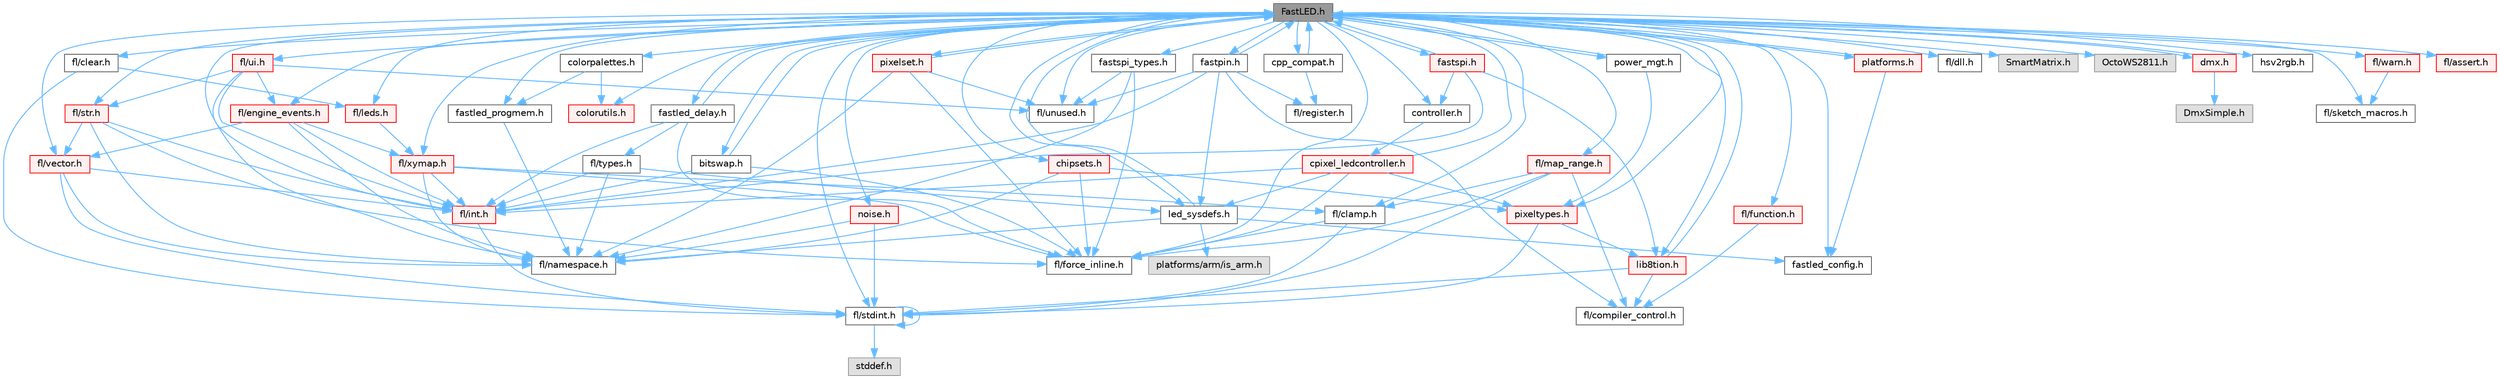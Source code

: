 digraph "FastLED.h"
{
 // INTERACTIVE_SVG=YES
 // LATEX_PDF_SIZE
  bgcolor="transparent";
  edge [fontname=Helvetica,fontsize=10,labelfontname=Helvetica,labelfontsize=10];
  node [fontname=Helvetica,fontsize=10,shape=box,height=0.2,width=0.4];
  Node1 [id="Node000001",label="FastLED.h",height=0.2,width=0.4,color="gray40", fillcolor="grey60", style="filled", fontcolor="black",tooltip="central include file for FastLED, defines the CFastLED class/object"];
  Node1 -> Node2 [id="edge1_Node000001_Node000002",color="steelblue1",style="solid",tooltip=" "];
  Node2 [id="Node000002",label="fl/stdint.h",height=0.2,width=0.4,color="grey40", fillcolor="white", style="filled",URL="$df/dd8/stdint_8h.html",tooltip=" "];
  Node2 -> Node3 [id="edge2_Node000002_Node000003",color="steelblue1",style="solid",tooltip=" "];
  Node3 [id="Node000003",label="stddef.h",height=0.2,width=0.4,color="grey60", fillcolor="#E0E0E0", style="filled",tooltip=" "];
  Node2 -> Node2 [id="edge3_Node000002_Node000002",color="steelblue1",style="solid",tooltip=" "];
  Node1 -> Node4 [id="edge4_Node000001_Node000004",color="steelblue1",style="solid",tooltip=" "];
  Node4 [id="Node000004",label="fl/dll.h",height=0.2,width=0.4,color="grey40", fillcolor="white", style="filled",URL="$d3/d4b/dll_8h.html",tooltip="FastLED dynamic library interface - lightweight header for external callers."];
  Node1 -> Node5 [id="edge5_Node000001_Node000005",color="steelblue1",style="solid",tooltip=" "];
  Node5 [id="Node000005",label="SmartMatrix.h",height=0.2,width=0.4,color="grey60", fillcolor="#E0E0E0", style="filled",tooltip=" "];
  Node1 -> Node6 [id="edge6_Node000001_Node000006",color="steelblue1",style="solid",tooltip=" "];
  Node6 [id="Node000006",label="OctoWS2811.h",height=0.2,width=0.4,color="grey60", fillcolor="#E0E0E0", style="filled",tooltip=" "];
  Node1 -> Node7 [id="edge7_Node000001_Node000007",color="steelblue1",style="solid",tooltip=" "];
  Node7 [id="Node000007",label="fl/force_inline.h",height=0.2,width=0.4,color="grey40", fillcolor="white", style="filled",URL="$d4/d64/force__inline_8h.html",tooltip=" "];
  Node1 -> Node8 [id="edge8_Node000001_Node000008",color="steelblue1",style="solid",tooltip=" "];
  Node8 [id="Node000008",label="cpp_compat.h",height=0.2,width=0.4,color="grey40", fillcolor="white", style="filled",URL="$d9/d13/cpp__compat_8h.html",tooltip="Compatibility functions based on C++ version."];
  Node8 -> Node1 [id="edge9_Node000008_Node000001",color="steelblue1",style="solid",tooltip=" "];
  Node8 -> Node9 [id="edge10_Node000008_Node000009",color="steelblue1",style="solid",tooltip=" "];
  Node9 [id="Node000009",label="fl/register.h",height=0.2,width=0.4,color="grey40", fillcolor="white", style="filled",URL="$df/d80/register_8h.html",tooltip=" "];
  Node1 -> Node10 [id="edge11_Node000001_Node000010",color="steelblue1",style="solid",tooltip=" "];
  Node10 [id="Node000010",label="fastled_config.h",height=0.2,width=0.4,color="grey40", fillcolor="white", style="filled",URL="$d5/d11/fastled__config_8h.html",tooltip="Contains definitions that can be used to configure FastLED at compile time."];
  Node1 -> Node11 [id="edge12_Node000001_Node000011",color="steelblue1",style="solid",tooltip=" "];
  Node11 [id="Node000011",label="led_sysdefs.h",height=0.2,width=0.4,color="grey40", fillcolor="white", style="filled",URL="$d9/d3e/led__sysdefs_8h.html",tooltip="Determines which platform system definitions to include."];
  Node11 -> Node1 [id="edge13_Node000011_Node000001",color="steelblue1",style="solid",tooltip=" "];
  Node11 -> Node10 [id="edge14_Node000011_Node000010",color="steelblue1",style="solid",tooltip=" "];
  Node11 -> Node12 [id="edge15_Node000011_Node000012",color="steelblue1",style="solid",tooltip=" "];
  Node12 [id="Node000012",label="platforms/arm/is_arm.h",height=0.2,width=0.4,color="grey60", fillcolor="#E0E0E0", style="filled",tooltip=" "];
  Node11 -> Node13 [id="edge16_Node000011_Node000013",color="steelblue1",style="solid",tooltip=" "];
  Node13 [id="Node000013",label="fl/namespace.h",height=0.2,width=0.4,color="grey40", fillcolor="white", style="filled",URL="$df/d2a/namespace_8h.html",tooltip="Implements the FastLED namespace macros."];
  Node1 -> Node14 [id="edge17_Node000001_Node000014",color="steelblue1",style="solid",tooltip=" "];
  Node14 [id="Node000014",label="fastled_delay.h",height=0.2,width=0.4,color="grey40", fillcolor="white", style="filled",URL="$d0/da8/fastled__delay_8h.html",tooltip="Utility functions and classes for managing delay cycles."];
  Node14 -> Node1 [id="edge18_Node000014_Node000001",color="steelblue1",style="solid",tooltip=" "];
  Node14 -> Node15 [id="edge19_Node000014_Node000015",color="steelblue1",style="solid",tooltip=" "];
  Node15 [id="Node000015",label="fl/types.h",height=0.2,width=0.4,color="grey40", fillcolor="white", style="filled",URL="$d7/da1/fl_2types_8h.html",tooltip=" "];
  Node15 -> Node13 [id="edge20_Node000015_Node000013",color="steelblue1",style="solid",tooltip=" "];
  Node15 -> Node16 [id="edge21_Node000015_Node000016",color="steelblue1",style="solid",tooltip=" "];
  Node16 [id="Node000016",label="fl/int.h",height=0.2,width=0.4,color="red", fillcolor="#FFF0F0", style="filled",URL="$d3/d7e/int_8h.html",tooltip=" "];
  Node16 -> Node2 [id="edge22_Node000016_Node000002",color="steelblue1",style="solid",tooltip=" "];
  Node15 -> Node11 [id="edge23_Node000015_Node000011",color="steelblue1",style="solid",tooltip=" "];
  Node14 -> Node7 [id="edge24_Node000014_Node000007",color="steelblue1",style="solid",tooltip=" "];
  Node14 -> Node16 [id="edge25_Node000014_Node000016",color="steelblue1",style="solid",tooltip=" "];
  Node1 -> Node18 [id="edge26_Node000001_Node000018",color="steelblue1",style="solid",tooltip=" "];
  Node18 [id="Node000018",label="bitswap.h",height=0.2,width=0.4,color="grey40", fillcolor="white", style="filled",URL="$de/ded/bitswap_8h.html",tooltip="Functions for doing a rotation of bits/bytes used by parallel output."];
  Node18 -> Node1 [id="edge27_Node000018_Node000001",color="steelblue1",style="solid",tooltip=" "];
  Node18 -> Node7 [id="edge28_Node000018_Node000007",color="steelblue1",style="solid",tooltip=" "];
  Node18 -> Node16 [id="edge29_Node000018_Node000016",color="steelblue1",style="solid",tooltip=" "];
  Node1 -> Node19 [id="edge30_Node000001_Node000019",color="steelblue1",style="solid",tooltip=" "];
  Node19 [id="Node000019",label="controller.h",height=0.2,width=0.4,color="grey40", fillcolor="white", style="filled",URL="$d2/dd9/controller_8h.html",tooltip="deprecated: base definitions used by led controllers for writing out led data"];
  Node19 -> Node20 [id="edge31_Node000019_Node000020",color="steelblue1",style="solid",tooltip=" "];
  Node20 [id="Node000020",label="cpixel_ledcontroller.h",height=0.2,width=0.4,color="red", fillcolor="#FFF0F0", style="filled",URL="$d9/d57/cpixel__ledcontroller_8h.html",tooltip="defines the templated version of the CLEDController class"];
  Node20 -> Node1 [id="edge32_Node000020_Node000001",color="steelblue1",style="solid",tooltip=" "];
  Node20 -> Node11 [id="edge33_Node000020_Node000011",color="steelblue1",style="solid",tooltip=" "];
  Node20 -> Node21 [id="edge34_Node000020_Node000021",color="steelblue1",style="solid",tooltip=" "];
  Node21 [id="Node000021",label="pixeltypes.h",height=0.2,width=0.4,color="red", fillcolor="#FFF0F0", style="filled",URL="$d2/dba/pixeltypes_8h.html",tooltip="Includes defintions for RGB and HSV pixels."];
  Node21 -> Node2 [id="edge35_Node000021_Node000002",color="steelblue1",style="solid",tooltip=" "];
  Node21 -> Node22 [id="edge36_Node000021_Node000022",color="steelblue1",style="solid",tooltip=" "];
  Node22 [id="Node000022",label="lib8tion.h",height=0.2,width=0.4,color="red", fillcolor="#FFF0F0", style="filled",URL="$df/da5/lib8tion_8h.html",tooltip="Fast, efficient 8-bit math functions specifically designed for high-performance LED programming."];
  Node22 -> Node1 [id="edge37_Node000022_Node000001",color="steelblue1",style="solid",tooltip=" "];
  Node22 -> Node25 [id="edge38_Node000022_Node000025",color="steelblue1",style="solid",tooltip=" "];
  Node25 [id="Node000025",label="fl/compiler_control.h",height=0.2,width=0.4,color="grey40", fillcolor="white", style="filled",URL="$d4/d54/compiler__control_8h.html",tooltip=" "];
  Node22 -> Node2 [id="edge39_Node000022_Node000002",color="steelblue1",style="solid",tooltip=" "];
  Node20 -> Node7 [id="edge40_Node000020_Node000007",color="steelblue1",style="solid",tooltip=" "];
  Node20 -> Node16 [id="edge41_Node000020_Node000016",color="steelblue1",style="solid",tooltip=" "];
  Node1 -> Node118 [id="edge42_Node000001_Node000118",color="steelblue1",style="solid",tooltip=" "];
  Node118 [id="Node000118",label="fastpin.h",height=0.2,width=0.4,color="grey40", fillcolor="white", style="filled",URL="$db/d65/fastpin_8h.html",tooltip="Class base definitions for defining fast pin access."];
  Node118 -> Node1 [id="edge43_Node000118_Node000001",color="steelblue1",style="solid",tooltip=" "];
  Node118 -> Node25 [id="edge44_Node000118_Node000025",color="steelblue1",style="solid",tooltip=" "];
  Node118 -> Node11 [id="edge45_Node000118_Node000011",color="steelblue1",style="solid",tooltip=" "];
  Node118 -> Node55 [id="edge46_Node000118_Node000055",color="steelblue1",style="solid",tooltip=" "];
  Node55 [id="Node000055",label="fl/unused.h",height=0.2,width=0.4,color="grey40", fillcolor="white", style="filled",URL="$d8/d4b/unused_8h.html",tooltip=" "];
  Node118 -> Node16 [id="edge47_Node000118_Node000016",color="steelblue1",style="solid",tooltip=" "];
  Node118 -> Node9 [id="edge48_Node000118_Node000009",color="steelblue1",style="solid",tooltip=" "];
  Node1 -> Node119 [id="edge49_Node000001_Node000119",color="steelblue1",style="solid",tooltip=" "];
  Node119 [id="Node000119",label="fastspi_types.h",height=0.2,width=0.4,color="grey40", fillcolor="white", style="filled",URL="$d2/ddb/fastspi__types_8h.html",tooltip="Data types and constants used by SPI interfaces."];
  Node119 -> Node7 [id="edge50_Node000119_Node000007",color="steelblue1",style="solid",tooltip=" "];
  Node119 -> Node13 [id="edge51_Node000119_Node000013",color="steelblue1",style="solid",tooltip=" "];
  Node119 -> Node55 [id="edge52_Node000119_Node000055",color="steelblue1",style="solid",tooltip=" "];
  Node1 -> Node120 [id="edge53_Node000001_Node000120",color="steelblue1",style="solid",tooltip=" "];
  Node120 [id="Node000120",label="dmx.h",height=0.2,width=0.4,color="red", fillcolor="#FFF0F0", style="filled",URL="$d3/de1/dmx_8h.html",tooltip="Defines the DMX512-based LED controllers."];
  Node120 -> Node1 [id="edge54_Node000120_Node000001",color="steelblue1",style="solid",tooltip=" "];
  Node120 -> Node121 [id="edge55_Node000120_Node000121",color="steelblue1",style="solid",tooltip=" "];
  Node121 [id="Node000121",label="DmxSimple.h",height=0.2,width=0.4,color="grey60", fillcolor="#E0E0E0", style="filled",tooltip=" "];
  Node1 -> Node123 [id="edge56_Node000001_Node000123",color="steelblue1",style="solid",tooltip=" "];
  Node123 [id="Node000123",label="platforms.h",height=0.2,width=0.4,color="red", fillcolor="#FFF0F0", style="filled",URL="$da/dc9/platforms_8h.html",tooltip="Determines which platforms headers to include."];
  Node123 -> Node1 [id="edge57_Node000123_Node000001",color="steelblue1",style="solid",tooltip=" "];
  Node123 -> Node10 [id="edge58_Node000123_Node000010",color="steelblue1",style="solid",tooltip=" "];
  Node1 -> Node31 [id="edge59_Node000001_Node000031",color="steelblue1",style="solid",tooltip=" "];
  Node31 [id="Node000031",label="fastled_progmem.h",height=0.2,width=0.4,color="grey40", fillcolor="white", style="filled",URL="$df/dab/fastled__progmem_8h.html",tooltip="Wrapper definitions to allow seamless use of PROGMEM in environments that have it."];
  Node31 -> Node13 [id="edge60_Node000031_Node000013",color="steelblue1",style="solid",tooltip=" "];
  Node1 -> Node22 [id="edge61_Node000001_Node000022",color="steelblue1",style="solid",tooltip=" "];
  Node1 -> Node21 [id="edge62_Node000001_Node000021",color="steelblue1",style="solid",tooltip=" "];
  Node1 -> Node79 [id="edge63_Node000001_Node000079",color="steelblue1",style="solid",tooltip=" "];
  Node79 [id="Node000079",label="hsv2rgb.h",height=0.2,width=0.4,color="grey40", fillcolor="white", style="filled",URL="$de/d9a/hsv2rgb_8h.html",tooltip="Functions to convert from the HSV colorspace to the RGB colorspace."];
  Node1 -> Node125 [id="edge64_Node000001_Node000125",color="steelblue1",style="solid",tooltip=" "];
  Node125 [id="Node000125",label="colorutils.h",height=0.2,width=0.4,color="red", fillcolor="#FFF0F0", style="filled",URL="$d1/dfb/colorutils_8h.html",tooltip=" "];
  Node1 -> Node130 [id="edge65_Node000001_Node000130",color="steelblue1",style="solid",tooltip=" "];
  Node130 [id="Node000130",label="pixelset.h",height=0.2,width=0.4,color="red", fillcolor="#FFF0F0", style="filled",URL="$d4/d46/pixelset_8h.html",tooltip="Declares classes for managing logical groups of LEDs."];
  Node130 -> Node7 [id="edge66_Node000130_Node000007",color="steelblue1",style="solid",tooltip=" "];
  Node130 -> Node13 [id="edge67_Node000130_Node000013",color="steelblue1",style="solid",tooltip=" "];
  Node130 -> Node55 [id="edge68_Node000130_Node000055",color="steelblue1",style="solid",tooltip=" "];
  Node130 -> Node1 [id="edge69_Node000130_Node000001",color="steelblue1",style="solid",tooltip=" "];
  Node1 -> Node131 [id="edge70_Node000001_Node000131",color="steelblue1",style="solid",tooltip=" "];
  Node131 [id="Node000131",label="colorpalettes.h",height=0.2,width=0.4,color="grey40", fillcolor="white", style="filled",URL="$dc/dcc/colorpalettes_8h.html",tooltip="Declarations for the predefined color palettes supplied by FastLED."];
  Node131 -> Node125 [id="edge71_Node000131_Node000125",color="steelblue1",style="solid",tooltip=" "];
  Node131 -> Node31 [id="edge72_Node000131_Node000031",color="steelblue1",style="solid",tooltip=" "];
  Node1 -> Node132 [id="edge73_Node000001_Node000132",color="steelblue1",style="solid",tooltip=" "];
  Node132 [id="Node000132",label="noise.h",height=0.2,width=0.4,color="red", fillcolor="#FFF0F0", style="filled",URL="$d1/d31/noise_8h.html",tooltip="Functions to generate and fill arrays with noise."];
  Node132 -> Node2 [id="edge74_Node000132_Node000002",color="steelblue1",style="solid",tooltip=" "];
  Node132 -> Node13 [id="edge75_Node000132_Node000013",color="steelblue1",style="solid",tooltip=" "];
  Node1 -> Node133 [id="edge76_Node000001_Node000133",color="steelblue1",style="solid",tooltip=" "];
  Node133 [id="Node000133",label="power_mgt.h",height=0.2,width=0.4,color="grey40", fillcolor="white", style="filled",URL="$dc/d5b/power__mgt_8h.html",tooltip="Functions to limit the power used by FastLED."];
  Node133 -> Node1 [id="edge77_Node000133_Node000001",color="steelblue1",style="solid",tooltip=" "];
  Node133 -> Node21 [id="edge78_Node000133_Node000021",color="steelblue1",style="solid",tooltip=" "];
  Node1 -> Node134 [id="edge79_Node000001_Node000134",color="steelblue1",style="solid",tooltip=" "];
  Node134 [id="Node000134",label="fastspi.h",height=0.2,width=0.4,color="red", fillcolor="#FFF0F0", style="filled",URL="$d6/ddc/fastspi_8h.html",tooltip="Serial peripheral interface (SPI) definitions per platform."];
  Node134 -> Node1 [id="edge80_Node000134_Node000001",color="steelblue1",style="solid",tooltip=" "];
  Node134 -> Node19 [id="edge81_Node000134_Node000019",color="steelblue1",style="solid",tooltip=" "];
  Node134 -> Node22 [id="edge82_Node000134_Node000022",color="steelblue1",style="solid",tooltip=" "];
  Node134 -> Node16 [id="edge83_Node000134_Node000016",color="steelblue1",style="solid",tooltip=" "];
  Node1 -> Node136 [id="edge84_Node000001_Node000136",color="steelblue1",style="solid",tooltip=" "];
  Node136 [id="Node000136",label="chipsets.h",height=0.2,width=0.4,color="red", fillcolor="#FFF0F0", style="filled",URL="$db/d66/chipsets_8h.html",tooltip="Contains the bulk of the definitions for the various LED chipsets supported."];
  Node136 -> Node21 [id="edge85_Node000136_Node000021",color="steelblue1",style="solid",tooltip=" "];
  Node136 -> Node7 [id="edge86_Node000136_Node000007",color="steelblue1",style="solid",tooltip=" "];
  Node136 -> Node13 [id="edge87_Node000136_Node000013",color="steelblue1",style="solid",tooltip=" "];
  Node1 -> Node94 [id="edge88_Node000001_Node000094",color="steelblue1",style="solid",tooltip=" "];
  Node94 [id="Node000094",label="fl/engine_events.h",height=0.2,width=0.4,color="red", fillcolor="#FFF0F0", style="filled",URL="$db/dc0/engine__events_8h.html",tooltip=" "];
  Node94 -> Node13 [id="edge89_Node000094_Node000013",color="steelblue1",style="solid",tooltip=" "];
  Node94 -> Node68 [id="edge90_Node000094_Node000068",color="steelblue1",style="solid",tooltip=" "];
  Node68 [id="Node000068",label="fl/vector.h",height=0.2,width=0.4,color="red", fillcolor="#FFF0F0", style="filled",URL="$d6/d68/vector_8h.html",tooltip=" "];
  Node68 -> Node2 [id="edge91_Node000068_Node000002",color="steelblue1",style="solid",tooltip=" "];
  Node68 -> Node16 [id="edge92_Node000068_Node000016",color="steelblue1",style="solid",tooltip=" "];
  Node68 -> Node13 [id="edge93_Node000068_Node000013",color="steelblue1",style="solid",tooltip=" "];
  Node94 -> Node115 [id="edge94_Node000094_Node000115",color="steelblue1",style="solid",tooltip=" "];
  Node115 [id="Node000115",label="fl/xymap.h",height=0.2,width=0.4,color="red", fillcolor="#FFF0F0", style="filled",URL="$da/d61/xymap_8h.html",tooltip=" "];
  Node115 -> Node16 [id="edge95_Node000115_Node000016",color="steelblue1",style="solid",tooltip=" "];
  Node115 -> Node13 [id="edge96_Node000115_Node000013",color="steelblue1",style="solid",tooltip=" "];
  Node115 -> Node7 [id="edge97_Node000115_Node000007",color="steelblue1",style="solid",tooltip=" "];
  Node115 -> Node37 [id="edge98_Node000115_Node000037",color="steelblue1",style="solid",tooltip=" "];
  Node37 [id="Node000037",label="fl/clamp.h",height=0.2,width=0.4,color="grey40", fillcolor="white", style="filled",URL="$d6/dd3/clamp_8h.html",tooltip=" "];
  Node37 -> Node2 [id="edge99_Node000037_Node000002",color="steelblue1",style="solid",tooltip=" "];
  Node37 -> Node7 [id="edge100_Node000037_Node000007",color="steelblue1",style="solid",tooltip=" "];
  Node94 -> Node16 [id="edge101_Node000094_Node000016",color="steelblue1",style="solid",tooltip=" "];
  Node1 -> Node138 [id="edge102_Node000001_Node000138",color="steelblue1",style="solid",tooltip=" "];
  Node138 [id="Node000138",label="fl/leds.h",height=0.2,width=0.4,color="red", fillcolor="#FFF0F0", style="filled",URL="$da/d78/leds_8h.html",tooltip=" "];
  Node138 -> Node115 [id="edge103_Node000138_Node000115",color="steelblue1",style="solid",tooltip=" "];
  Node1 -> Node16 [id="edge104_Node000001_Node000016",color="steelblue1",style="solid",tooltip=" "];
  Node1 -> Node33 [id="edge105_Node000001_Node000033",color="steelblue1",style="solid",tooltip=" "];
  Node33 [id="Node000033",label="fl/str.h",height=0.2,width=0.4,color="red", fillcolor="#FFF0F0", style="filled",URL="$d1/d93/str_8h.html",tooltip=" "];
  Node33 -> Node16 [id="edge106_Node000033_Node000016",color="steelblue1",style="solid",tooltip=" "];
  Node33 -> Node13 [id="edge107_Node000033_Node000013",color="steelblue1",style="solid",tooltip=" "];
  Node33 -> Node68 [id="edge108_Node000033_Node000068",color="steelblue1",style="solid",tooltip=" "];
  Node33 -> Node7 [id="edge109_Node000033_Node000007",color="steelblue1",style="solid",tooltip=" "];
  Node1 -> Node115 [id="edge110_Node000001_Node000115",color="steelblue1",style="solid",tooltip=" "];
  Node1 -> Node37 [id="edge111_Node000001_Node000037",color="steelblue1",style="solid",tooltip=" "];
  Node1 -> Node38 [id="edge112_Node000001_Node000038",color="steelblue1",style="solid",tooltip=" "];
  Node38 [id="Node000038",label="fl/map_range.h",height=0.2,width=0.4,color="red", fillcolor="#FFF0F0", style="filled",URL="$d1/d47/map__range_8h.html",tooltip=" "];
  Node38 -> Node2 [id="edge113_Node000038_Node000002",color="steelblue1",style="solid",tooltip=" "];
  Node38 -> Node37 [id="edge114_Node000038_Node000037",color="steelblue1",style="solid",tooltip=" "];
  Node38 -> Node7 [id="edge115_Node000038_Node000007",color="steelblue1",style="solid",tooltip=" "];
  Node38 -> Node25 [id="edge116_Node000038_Node000025",color="steelblue1",style="solid",tooltip=" "];
  Node1 -> Node108 [id="edge117_Node000001_Node000108",color="steelblue1",style="solid",tooltip=" "];
  Node108 [id="Node000108",label="fl/warn.h",height=0.2,width=0.4,color="red", fillcolor="#FFF0F0", style="filled",URL="$de/d77/warn_8h.html",tooltip=" "];
  Node108 -> Node111 [id="edge118_Node000108_Node000111",color="steelblue1",style="solid",tooltip=" "];
  Node111 [id="Node000111",label="fl/sketch_macros.h",height=0.2,width=0.4,color="grey40", fillcolor="white", style="filled",URL="$d1/dbc/sketch__macros_8h.html",tooltip=" "];
  Node1 -> Node98 [id="edge119_Node000001_Node000098",color="steelblue1",style="solid",tooltip=" "];
  Node98 [id="Node000098",label="fl/assert.h",height=0.2,width=0.4,color="red", fillcolor="#FFF0F0", style="filled",URL="$dc/da7/assert_8h.html",tooltip=" "];
  Node1 -> Node55 [id="edge120_Node000001_Node000055",color="steelblue1",style="solid",tooltip=" "];
  Node1 -> Node68 [id="edge121_Node000001_Node000068",color="steelblue1",style="solid",tooltip=" "];
  Node1 -> Node113 [id="edge122_Node000001_Node000113",color="steelblue1",style="solid",tooltip=" "];
  Node113 [id="Node000113",label="fl/function.h",height=0.2,width=0.4,color="red", fillcolor="#FFF0F0", style="filled",URL="$dd/d67/function_8h.html",tooltip=" "];
  Node113 -> Node25 [id="edge123_Node000113_Node000025",color="steelblue1",style="solid",tooltip=" "];
  Node1 -> Node139 [id="edge124_Node000001_Node000139",color="steelblue1",style="solid",tooltip=" "];
  Node139 [id="Node000139",label="fl/clear.h",height=0.2,width=0.4,color="grey40", fillcolor="white", style="filled",URL="$df/db0/clear_8h.html",tooltip=" "];
  Node139 -> Node138 [id="edge125_Node000139_Node000138",color="steelblue1",style="solid",tooltip=" "];
  Node139 -> Node2 [id="edge126_Node000139_Node000002",color="steelblue1",style="solid",tooltip=" "];
  Node1 -> Node140 [id="edge127_Node000001_Node000140",color="steelblue1",style="solid",tooltip=" "];
  Node140 [id="Node000140",label="fl/ui.h",height=0.2,width=0.4,color="red", fillcolor="#FFF0F0", style="filled",URL="$d9/d3b/ui_8h.html",tooltip=" "];
  Node140 -> Node13 [id="edge128_Node000140_Node000013",color="steelblue1",style="solid",tooltip=" "];
  Node140 -> Node33 [id="edge129_Node000140_Node000033",color="steelblue1",style="solid",tooltip=" "];
  Node140 -> Node16 [id="edge130_Node000140_Node000016",color="steelblue1",style="solid",tooltip=" "];
  Node140 -> Node94 [id="edge131_Node000140_Node000094",color="steelblue1",style="solid",tooltip=" "];
  Node140 -> Node55 [id="edge132_Node000140_Node000055",color="steelblue1",style="solid",tooltip=" "];
  Node1 -> Node111 [id="edge133_Node000001_Node000111",color="steelblue1",style="solid",tooltip=" "];
}
